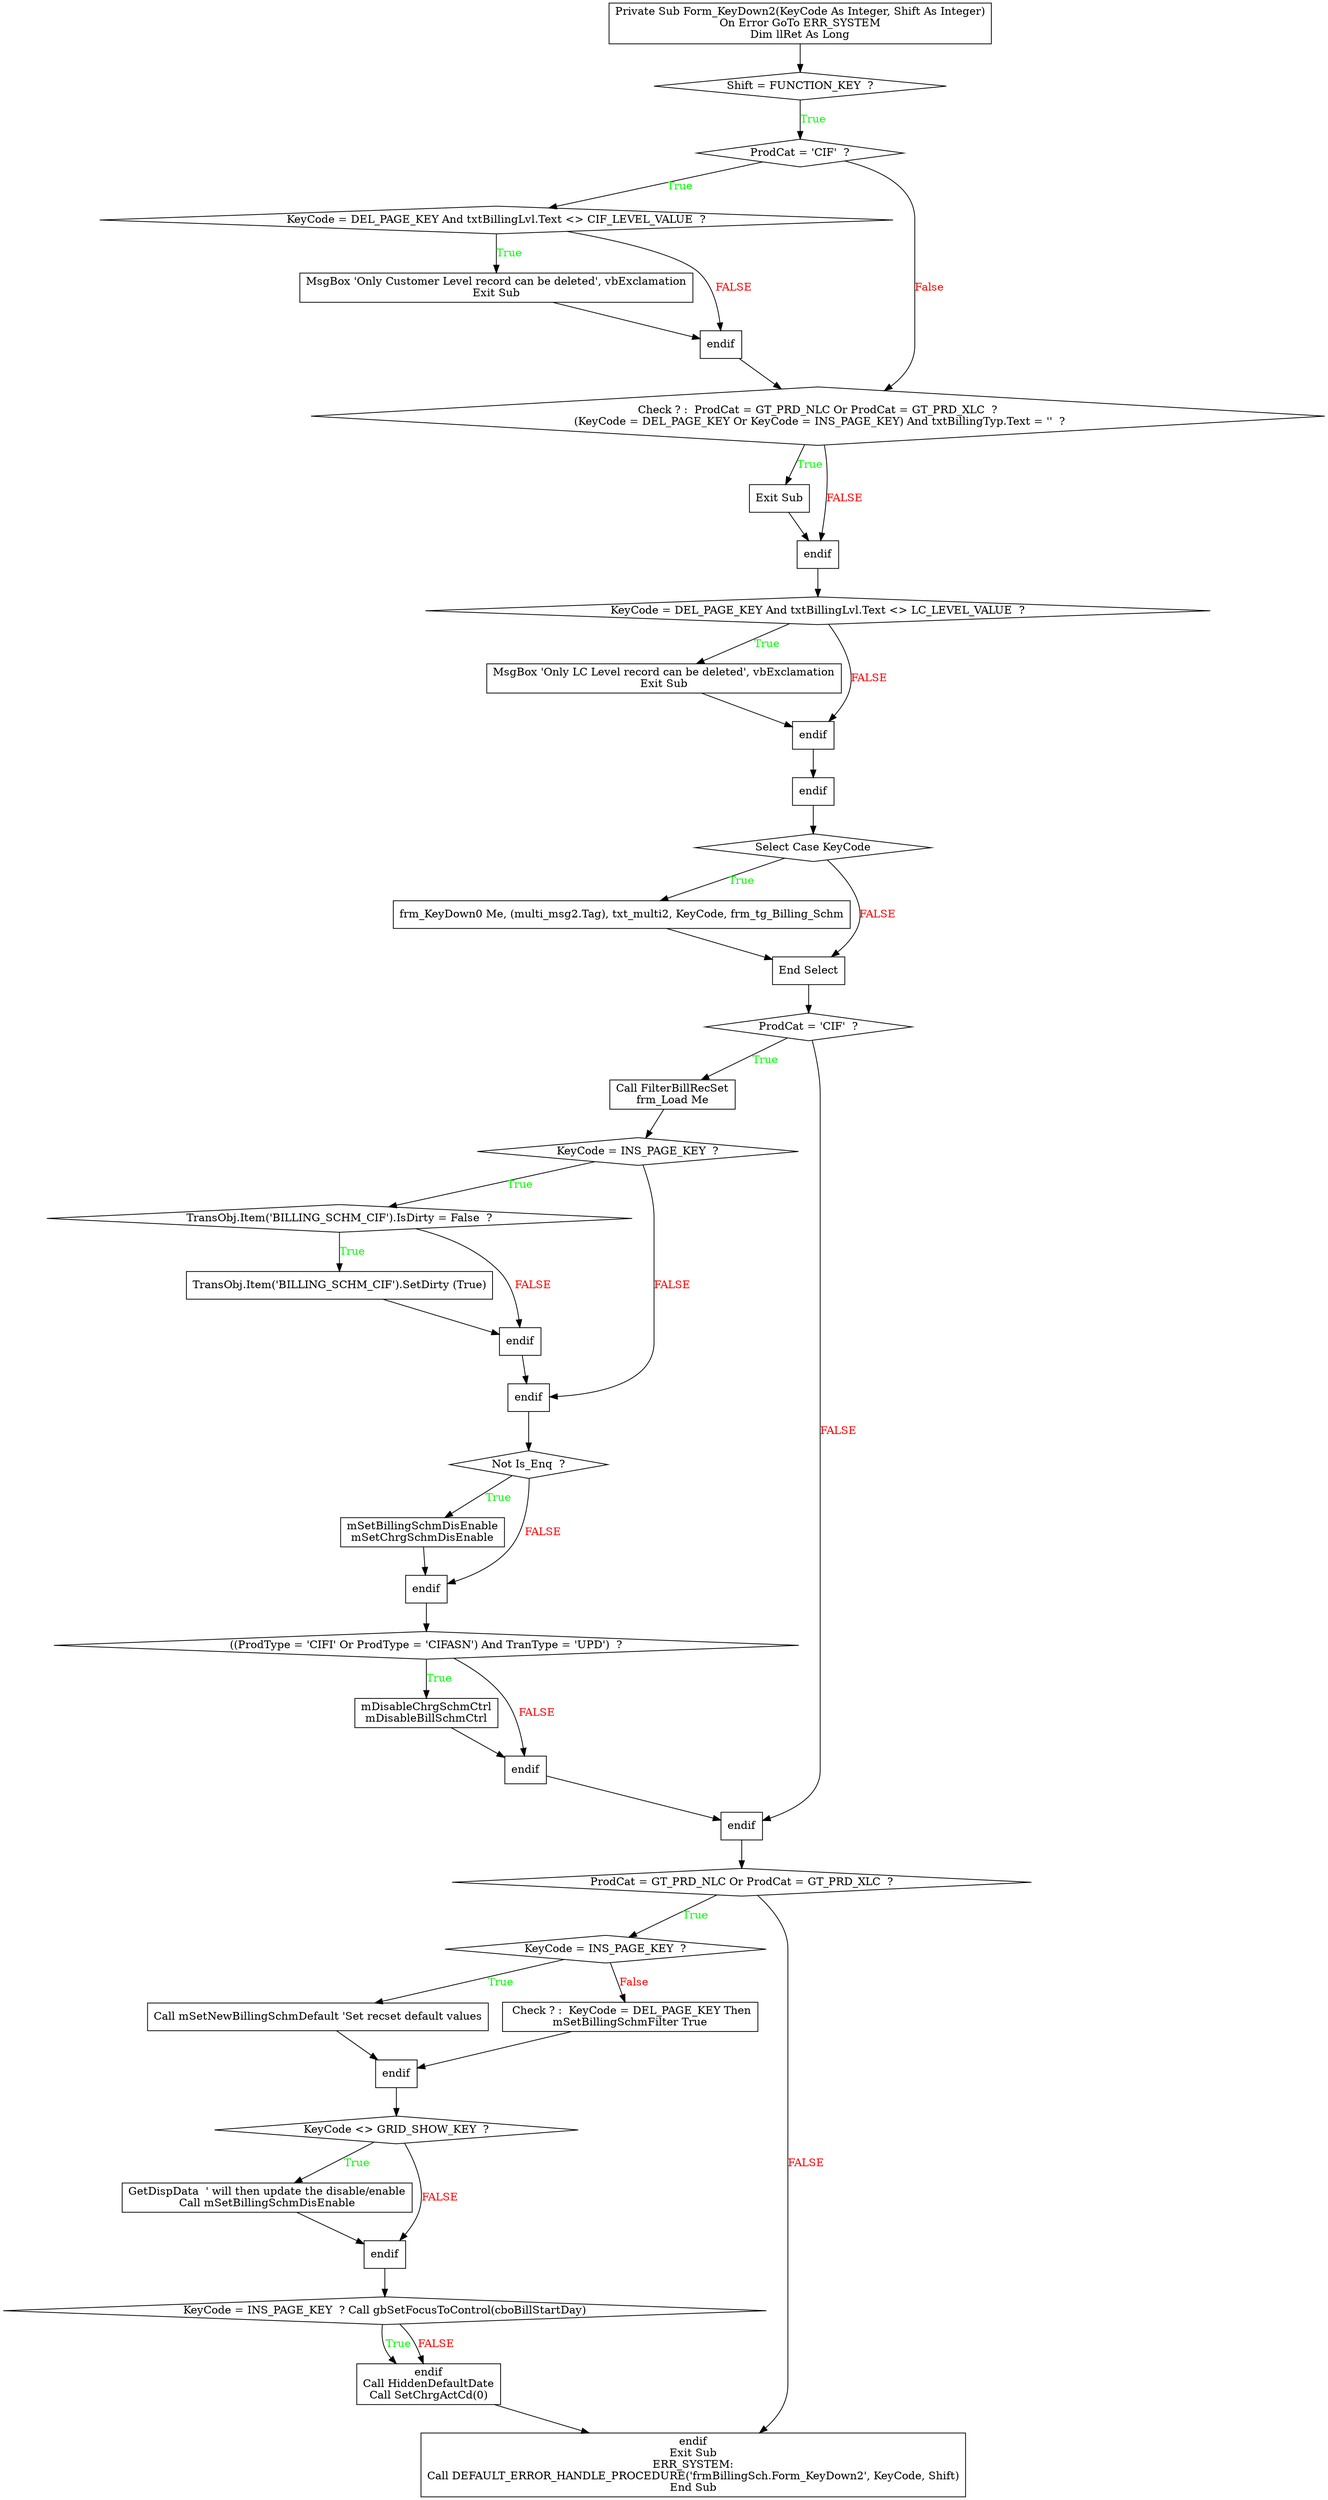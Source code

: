 digraph G{
Node_1 [ label ="Private Sub Form_KeyDown2(KeyCode As Integer, Shift As Integer)\nOn Error GoTo ERR_SYSTEM\nDim llRet As Long",shape="box"];
Node_2 [ label ="Shift = FUNCTION_KEY  ?",shape="diamond"];
Node_3 [ label ="ProdCat = 'CIF'  ?",shape="diamond"];
Node_4 [ label ="KeyCode = DEL_PAGE_KEY And txtBillingLvl.Text <> CIF_LEVEL_VALUE  ?",shape="diamond"];
Node_5 [ label ="MsgBox 'Only Customer Level record can be deleted', vbExclamation\nExit Sub",shape="box"];
Node_6 [ label ="endif",shape="box"];
Node_7 [ label ="Check ? :  ProdCat = GT_PRD_NLC Or ProdCat = GT_PRD_XLC  ?\n (KeyCode = DEL_PAGE_KEY Or KeyCode = INS_PAGE_KEY) And txtBillingTyp.Text = ''  ?",shape="diamond"];
Node_8 [ label ="Exit Sub",shape="box"];
Node_9 [ label ="endif",shape="box"];
Node_10 [ label ="KeyCode = DEL_PAGE_KEY And txtBillingLvl.Text <> LC_LEVEL_VALUE  ?",shape="diamond"];
Node_11 [ label ="MsgBox 'Only LC Level record can be deleted', vbExclamation\nExit Sub",shape="box"];
Node_12 [ label ="endif",shape="box"];
Node_13 [ label ="endif",shape="box"];
Node_14 [ label ="Select Case KeyCode",shape="diamond"];
Node_15 [ label ="frm_KeyDown0 Me, (multi_msg2.Tag), txt_multi2, KeyCode, frm_tg_Billing_Schm",shape="box"];
Node_16 [ label ="End Select",shape="box"];
Node_17 [ label ="ProdCat = 'CIF'  ?",shape="diamond"];
Node_18 [ label ="Call FilterBillRecSet\nfrm_Load Me",shape="box"];
Node_19 [ label ="KeyCode = INS_PAGE_KEY  ?",shape="diamond"];
Node_20 [ label ="TransObj.Item('BILLING_SCHM_CIF').IsDirty = False  ?",shape="diamond"];
Node_21 [ label ="TransObj.Item('BILLING_SCHM_CIF').SetDirty (True)",shape="box"];
Node_22 [ label ="endif",shape="box"];
Node_23 [ label ="endif",shape="box"];
Node_24 [ label ="Not Is_Enq  ?",shape="diamond"];
Node_25 [ label ="mSetBillingSchmDisEnable\nmSetChrgSchmDisEnable",shape="box"];
Node_26 [ label ="endif",shape="box"];
Node_27 [ label ="((ProdType = 'CIFI' Or ProdType = 'CIFASN') And TranType = 'UPD')  ?",shape="diamond"];
Node_28 [ label ="mDisableChrgSchmCtrl\nmDisableBillSchmCtrl",shape="box"];
Node_29 [ label ="endif",shape="box"];
Node_30 [ label ="endif",shape="box"];
Node_31 [ label ="ProdCat = GT_PRD_NLC Or ProdCat = GT_PRD_XLC  ?",shape="diamond"];
Node_32 [ label ="KeyCode = INS_PAGE_KEY  ?",shape="diamond"];
Node_33 [ label ="Call mSetNewBillingSchmDefault 'Set recset default values",shape="box"];
Node_34 [ label =" Check ? :  KeyCode = DEL_PAGE_KEY Then\nmSetBillingSchmFilter True",shape="box"];
Node_35 [ label ="endif",shape="box"];
Node_36 [ label ="KeyCode <> GRID_SHOW_KEY  ?",shape="diamond"];
Node_37 [ label ="GetDispData  ' will then update the disable/enable\nCall mSetBillingSchmDisEnable",shape="box"];
Node_38 [ label ="endif",shape="box"];
Node_39 [ label ="KeyCode = INS_PAGE_KEY  ? Call gbSetFocusToControl(cboBillStartDay)",shape="diamond"];
Node_40 [ label ="endif\nCall HiddenDefaultDate\nCall SetChrgActCd(0)",shape="box"];
Node_41 [ label ="endif\nExit Sub\nERR_SYSTEM:\nCall DEFAULT_ERROR_HANDLE_PROCEDURE('frmBillingSch.Form_KeyDown2', KeyCode, Shift)\nEnd Sub",shape="box"];
Node_2 -> Node_3 [label="True",fontcolor="GREEN"];
Node_1 -> Node_2;
Node_3 -> Node_4 [label="True",fontcolor="GREEN"];
Node_4 -> Node_5 [label="True",fontcolor="GREEN"];
Node_4 -> Node_6 [label="FALSE",fontcolor="RED"];
Node_5 -> Node_6;
Node_3 -> Node_7 [label="False",fontcolor="RED"];
Node_7 -> Node_8 [label="True",fontcolor="GREEN"];
Node_6 -> Node_7;
Node_7 -> Node_9 [label="FALSE",fontcolor="RED"];
Node_8 -> Node_9;
Node_10 -> Node_11 [label="True",fontcolor="GREEN"];
Node_9 -> Node_10;
Node_10 -> Node_12 [label="FALSE",fontcolor="RED"];
Node_11 -> Node_12;
Node_12 -> Node_13;
Node_14 -> Node_15 [label="True",fontcolor="GREEN"];
Node_13 -> Node_14;
Node_14 -> Node_16 [label="FALSE",fontcolor="RED"];
Node_15 -> Node_16;
Node_17 -> Node_18 [label="True",fontcolor="GREEN"];
Node_16 -> Node_17;
Node_19 -> Node_20 [label="True",fontcolor="GREEN"];
Node_18 -> Node_19;
Node_20 -> Node_21 [label="True",fontcolor="GREEN"];
Node_20 -> Node_22 [label="FALSE",fontcolor="RED"];
Node_21 -> Node_22;
Node_19 -> Node_23 [label="FALSE",fontcolor="RED"];
Node_22 -> Node_23;
Node_24 -> Node_25 [label="True",fontcolor="GREEN"];
Node_23 -> Node_24;
Node_24 -> Node_26 [label="FALSE",fontcolor="RED"];
Node_25 -> Node_26;
Node_27 -> Node_28 [label="True",fontcolor="GREEN"];
Node_26 -> Node_27;
Node_27 -> Node_29 [label="FALSE",fontcolor="RED"];
Node_28 -> Node_29;
Node_17 -> Node_30 [label="FALSE",fontcolor="RED"];
Node_29 -> Node_30;
Node_31 -> Node_32 [label="True",fontcolor="GREEN"];
Node_30 -> Node_31;
Node_32 -> Node_33 [label="True",fontcolor="GREEN"];
Node_32 -> Node_34 [label="False",fontcolor="RED"];
Node_33 -> Node_35;
Node_34 -> Node_35;
Node_36 -> Node_37 [label="True",fontcolor="GREEN"];
Node_35 -> Node_36;
Node_36 -> Node_38 [label="FALSE",fontcolor="RED"];
Node_37 -> Node_38;
Node_39 -> Node_40 [label="True",fontcolor="GREEN"];
Node_38 -> Node_39;
Node_39 -> Node_40 [label="FALSE",fontcolor="RED"];
Node_31 -> Node_41 [label="FALSE",fontcolor="RED"];
Node_40 -> Node_41;
}

